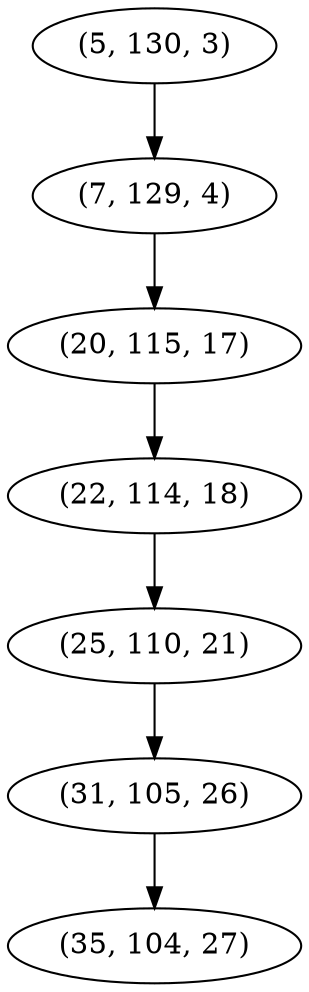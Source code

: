 digraph tree {
    "(5, 130, 3)";
    "(7, 129, 4)";
    "(20, 115, 17)";
    "(22, 114, 18)";
    "(25, 110, 21)";
    "(31, 105, 26)";
    "(35, 104, 27)";
    "(5, 130, 3)" -> "(7, 129, 4)";
    "(7, 129, 4)" -> "(20, 115, 17)";
    "(20, 115, 17)" -> "(22, 114, 18)";
    "(22, 114, 18)" -> "(25, 110, 21)";
    "(25, 110, 21)" -> "(31, 105, 26)";
    "(31, 105, 26)" -> "(35, 104, 27)";
}
